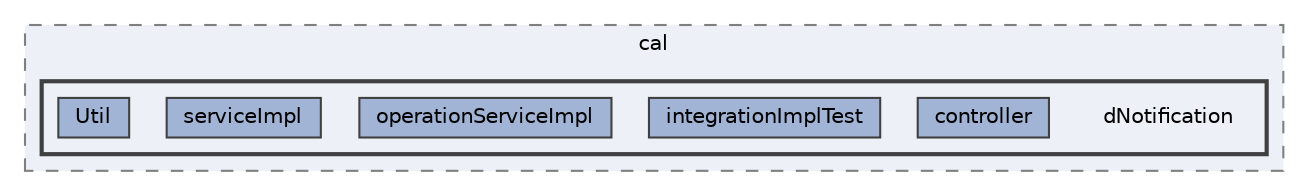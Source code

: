 digraph "repository/dNotification/src/test/java/com/sterlite/cal/dNotification"
{
 // LATEX_PDF_SIZE
  bgcolor="transparent";
  edge [fontname=Helvetica,fontsize=10,labelfontname=Helvetica,labelfontsize=10];
  node [fontname=Helvetica,fontsize=10,shape=box,height=0.2,width=0.4];
  compound=true
  subgraph clusterdir_014a59e7ffdeb0b6515e70efc5eb0115 {
    graph [ bgcolor="#edf0f7", pencolor="grey50", label="cal", fontname=Helvetica,fontsize=10 style="filled,dashed", URL="dir_014a59e7ffdeb0b6515e70efc5eb0115.html",tooltip=""]
  subgraph clusterdir_5a0414e5e6ff8d5d4c247f1014b770ba {
    graph [ bgcolor="#edf0f7", pencolor="grey25", label="", fontname=Helvetica,fontsize=10 style="filled,bold", URL="dir_5a0414e5e6ff8d5d4c247f1014b770ba.html",tooltip=""]
    dir_5a0414e5e6ff8d5d4c247f1014b770ba [shape=plaintext, label="dNotification"];
  dir_9b090f5eec569e28f87e34b31dfb9610 [label="controller", fillcolor="#a2b4d6", color="grey25", style="filled", URL="dir_9b090f5eec569e28f87e34b31dfb9610.html",tooltip=""];
  dir_5a4d7f9f2254797fb456533ddebe7a61 [label="integrationImplTest", fillcolor="#a2b4d6", color="grey25", style="filled", URL="dir_5a4d7f9f2254797fb456533ddebe7a61.html",tooltip=""];
  dir_868e0f9d8a5f39f8257ca6e4eb53ab9b [label="operationServiceImpl", fillcolor="#a2b4d6", color="grey25", style="filled", URL="dir_868e0f9d8a5f39f8257ca6e4eb53ab9b.html",tooltip=""];
  dir_6de731e8dc8a359ff41150e1d3942d5b [label="serviceImpl", fillcolor="#a2b4d6", color="grey25", style="filled", URL="dir_6de731e8dc8a359ff41150e1d3942d5b.html",tooltip=""];
  dir_ecf79d4e6fb78ee1c63bf85193a711a3 [label="Util", fillcolor="#a2b4d6", color="grey25", style="filled", URL="dir_ecf79d4e6fb78ee1c63bf85193a711a3.html",tooltip=""];
  }
  }
}
